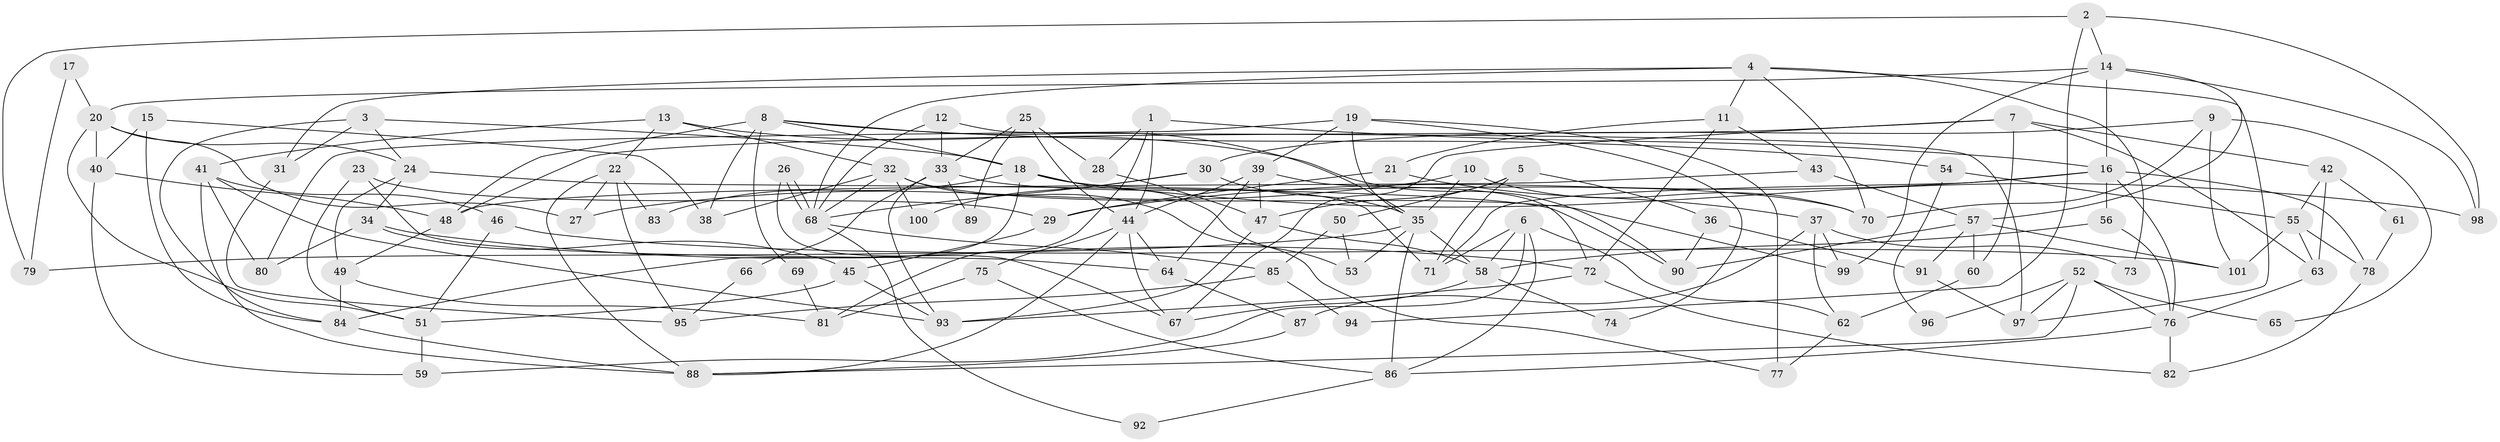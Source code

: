 // Generated by graph-tools (version 1.1) at 2025/15/03/09/25 04:15:06]
// undirected, 101 vertices, 202 edges
graph export_dot {
graph [start="1"]
  node [color=gray90,style=filled];
  1;
  2;
  3;
  4;
  5;
  6;
  7;
  8;
  9;
  10;
  11;
  12;
  13;
  14;
  15;
  16;
  17;
  18;
  19;
  20;
  21;
  22;
  23;
  24;
  25;
  26;
  27;
  28;
  29;
  30;
  31;
  32;
  33;
  34;
  35;
  36;
  37;
  38;
  39;
  40;
  41;
  42;
  43;
  44;
  45;
  46;
  47;
  48;
  49;
  50;
  51;
  52;
  53;
  54;
  55;
  56;
  57;
  58;
  59;
  60;
  61;
  62;
  63;
  64;
  65;
  66;
  67;
  68;
  69;
  70;
  71;
  72;
  73;
  74;
  75;
  76;
  77;
  78;
  79;
  80;
  81;
  82;
  83;
  84;
  85;
  86;
  87;
  88;
  89;
  90;
  91;
  92;
  93;
  94;
  95;
  96;
  97;
  98;
  99;
  100;
  101;
  1 -- 16;
  1 -- 44;
  1 -- 28;
  1 -- 81;
  2 -- 98;
  2 -- 14;
  2 -- 79;
  2 -- 94;
  3 -- 18;
  3 -- 24;
  3 -- 31;
  3 -- 84;
  4 -- 31;
  4 -- 70;
  4 -- 11;
  4 -- 68;
  4 -- 73;
  4 -- 97;
  5 -- 71;
  5 -- 36;
  5 -- 47;
  5 -- 50;
  6 -- 62;
  6 -- 58;
  6 -- 59;
  6 -- 71;
  6 -- 86;
  7 -- 60;
  7 -- 63;
  7 -- 42;
  7 -- 48;
  7 -- 67;
  8 -- 35;
  8 -- 48;
  8 -- 18;
  8 -- 38;
  8 -- 54;
  8 -- 69;
  9 -- 101;
  9 -- 30;
  9 -- 65;
  9 -- 70;
  10 -- 70;
  10 -- 35;
  10 -- 27;
  11 -- 43;
  11 -- 21;
  11 -- 72;
  12 -- 68;
  12 -- 97;
  12 -- 33;
  13 -- 22;
  13 -- 41;
  13 -- 32;
  13 -- 90;
  14 -- 57;
  14 -- 16;
  14 -- 20;
  14 -- 98;
  14 -- 99;
  15 -- 38;
  15 -- 40;
  15 -- 84;
  16 -- 56;
  16 -- 71;
  16 -- 29;
  16 -- 76;
  16 -- 78;
  17 -- 20;
  17 -- 79;
  18 -- 84;
  18 -- 53;
  18 -- 71;
  18 -- 83;
  18 -- 98;
  19 -- 39;
  19 -- 80;
  19 -- 35;
  19 -- 74;
  19 -- 77;
  20 -- 40;
  20 -- 24;
  20 -- 27;
  20 -- 51;
  21 -- 29;
  21 -- 37;
  22 -- 88;
  22 -- 27;
  22 -- 83;
  22 -- 95;
  23 -- 64;
  23 -- 29;
  23 -- 51;
  24 -- 34;
  24 -- 49;
  24 -- 90;
  25 -- 44;
  25 -- 28;
  25 -- 33;
  25 -- 89;
  26 -- 67;
  26 -- 68;
  26 -- 68;
  28 -- 47;
  29 -- 45;
  30 -- 68;
  30 -- 35;
  30 -- 100;
  31 -- 95;
  32 -- 68;
  32 -- 38;
  32 -- 77;
  32 -- 99;
  32 -- 100;
  33 -- 66;
  33 -- 70;
  33 -- 89;
  33 -- 93;
  34 -- 72;
  34 -- 45;
  34 -- 80;
  35 -- 58;
  35 -- 53;
  35 -- 79;
  35 -- 86;
  36 -- 90;
  36 -- 91;
  37 -- 99;
  37 -- 62;
  37 -- 73;
  37 -- 87;
  39 -- 72;
  39 -- 64;
  39 -- 44;
  39 -- 47;
  40 -- 59;
  40 -- 48;
  41 -- 88;
  41 -- 93;
  41 -- 46;
  41 -- 80;
  42 -- 55;
  42 -- 61;
  42 -- 63;
  43 -- 48;
  43 -- 57;
  44 -- 75;
  44 -- 64;
  44 -- 67;
  44 -- 88;
  45 -- 93;
  45 -- 51;
  46 -- 51;
  46 -- 101;
  47 -- 58;
  47 -- 93;
  48 -- 49;
  49 -- 84;
  49 -- 81;
  50 -- 53;
  50 -- 85;
  51 -- 59;
  52 -- 88;
  52 -- 76;
  52 -- 65;
  52 -- 96;
  52 -- 97;
  54 -- 55;
  54 -- 96;
  55 -- 63;
  55 -- 78;
  55 -- 101;
  56 -- 58;
  56 -- 76;
  57 -- 90;
  57 -- 101;
  57 -- 60;
  57 -- 91;
  58 -- 67;
  58 -- 74;
  60 -- 62;
  61 -- 78;
  62 -- 77;
  63 -- 76;
  64 -- 87;
  66 -- 95;
  68 -- 85;
  68 -- 92;
  69 -- 81;
  72 -- 93;
  72 -- 82;
  75 -- 86;
  75 -- 81;
  76 -- 86;
  76 -- 82;
  78 -- 82;
  84 -- 88;
  85 -- 94;
  85 -- 95;
  86 -- 92;
  87 -- 88;
  91 -- 97;
}
